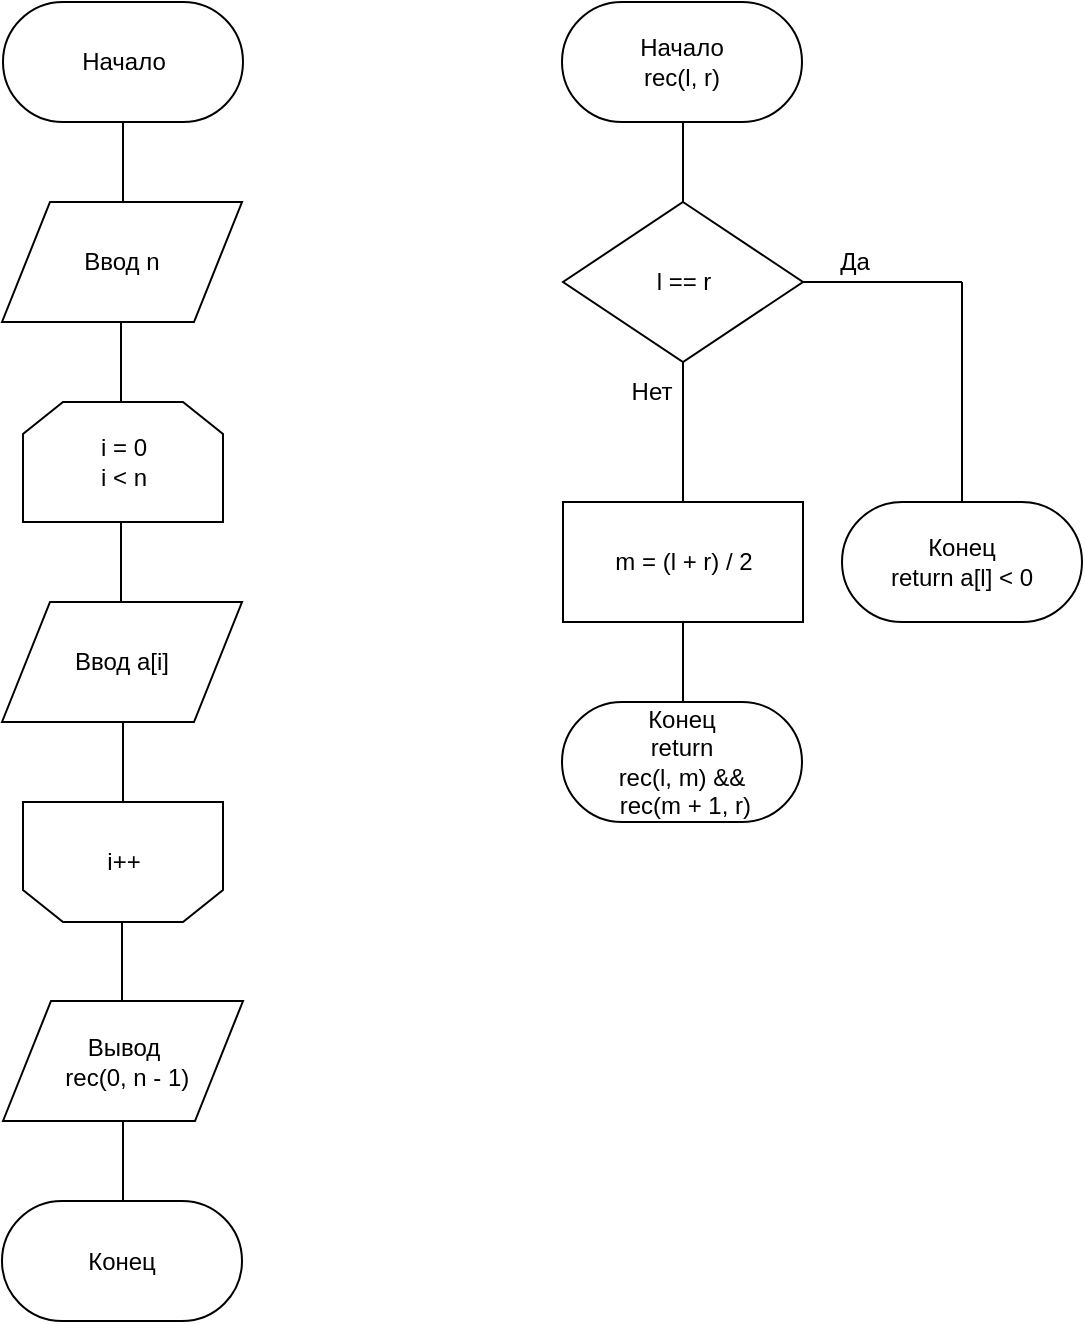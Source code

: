 <mxfile version="12.2.0" type="github" pages="1">
  <diagram id="WbPx-IhgewJgcE8NN0N6" name="Page-1">
    <mxGraphModel dx="1059" dy="1689" grid="1" gridSize="10" guides="1" tooltips="1" connect="1" arrows="1" fold="1" page="1" pageScale="1" pageWidth="850" pageHeight="1100" math="0" shadow="0">
      <root>
        <mxCell id="0"/>
        <mxCell id="1" parent="0"/>
        <mxCell id="jTqmtQyqtmNAkOogNI_a-1" value="Начало" style="rounded=1;whiteSpace=wrap;html=1;arcSize=50;" parent="1" vertex="1">
          <mxGeometry x="80.5" y="-1060" width="120" height="60" as="geometry"/>
        </mxCell>
        <mxCell id="jTqmtQyqtmNAkOogNI_a-2" value="" style="endArrow=none;html=1;entryX=0.5;entryY=1;entryDx=0;entryDy=0;exitX=0.5;exitY=0;exitDx=0;exitDy=0;" parent="1" edge="1">
          <mxGeometry width="50" height="50" relative="1" as="geometry">
            <mxPoint x="140.5" y="-960" as="sourcePoint"/>
            <mxPoint x="140.5" y="-1000" as="targetPoint"/>
          </mxGeometry>
        </mxCell>
        <mxCell id="jTqmtQyqtmNAkOogNI_a-3" value="i = 0&lt;br&gt;i &amp;lt; n" style="shape=loopLimit;whiteSpace=wrap;html=1;" parent="1" vertex="1">
          <mxGeometry x="90.5" y="-860" width="100" height="60" as="geometry"/>
        </mxCell>
        <mxCell id="jTqmtQyqtmNAkOogNI_a-4" value="" style="endArrow=none;html=1;entryX=0.5;entryY=1;entryDx=0;entryDy=0;exitX=0.5;exitY=0;exitDx=0;exitDy=0;" parent="1" edge="1">
          <mxGeometry width="50" height="50" relative="1" as="geometry">
            <mxPoint x="140.5" y="-660" as="sourcePoint"/>
            <mxPoint x="140.5" y="-700" as="targetPoint"/>
          </mxGeometry>
        </mxCell>
        <mxCell id="jTqmtQyqtmNAkOogNI_a-6" value="Ввод n" style="shape=parallelogram;perimeter=parallelogramPerimeter;whiteSpace=wrap;html=1;" parent="1" vertex="1">
          <mxGeometry x="80" y="-960" width="120" height="60" as="geometry"/>
        </mxCell>
        <mxCell id="jTqmtQyqtmNAkOogNI_a-7" value="" style="endArrow=none;html=1;entryX=0.5;entryY=1;entryDx=0;entryDy=0;exitX=0.5;exitY=0;exitDx=0;exitDy=0;" parent="1" edge="1">
          <mxGeometry width="50" height="50" relative="1" as="geometry">
            <mxPoint x="139.5" y="-860.0" as="sourcePoint"/>
            <mxPoint x="139.5" y="-900.0" as="targetPoint"/>
          </mxGeometry>
        </mxCell>
        <mxCell id="jTqmtQyqtmNAkOogNI_a-9" value="" style="endArrow=none;html=1;entryX=0.5;entryY=1;entryDx=0;entryDy=0;exitX=0.5;exitY=0;exitDx=0;exitDy=0;" parent="1" edge="1">
          <mxGeometry width="50" height="50" relative="1" as="geometry">
            <mxPoint x="139.5" y="-760.0" as="sourcePoint"/>
            <mxPoint x="139.5" y="-800.0" as="targetPoint"/>
          </mxGeometry>
        </mxCell>
        <mxCell id="jTqmtQyqtmNAkOogNI_a-10" value="i++" style="shape=loopLimit;whiteSpace=wrap;html=1;rounded=0;shadow=0;comic=0;gradientColor=none;align=center;rotation=0;direction=west;" parent="1" vertex="1">
          <mxGeometry x="90.5" y="-660" width="100" height="60" as="geometry"/>
        </mxCell>
        <mxCell id="jTqmtQyqtmNAkOogNI_a-11" value="Ввод a[i]" style="shape=parallelogram;perimeter=parallelogramPerimeter;whiteSpace=wrap;html=1;" parent="1" vertex="1">
          <mxGeometry x="80" y="-760" width="120" height="60" as="geometry"/>
        </mxCell>
        <mxCell id="jTqmtQyqtmNAkOogNI_a-12" value="Начало&lt;br&gt;rec(l, r)" style="rounded=1;whiteSpace=wrap;html=1;arcSize=50;" parent="1" vertex="1">
          <mxGeometry x="360" y="-1060" width="120" height="60" as="geometry"/>
        </mxCell>
        <mxCell id="jTqmtQyqtmNAkOogNI_a-15" value="Конец&lt;br&gt;return&lt;br&gt;rec(l, m) &amp;amp;&amp;amp;&lt;br&gt;&amp;nbsp;rec(m + 1, r)" style="rounded=1;whiteSpace=wrap;html=1;arcSize=50;" parent="1" vertex="1">
          <mxGeometry x="360" y="-710" width="120" height="60" as="geometry"/>
        </mxCell>
        <mxCell id="jTqmtQyqtmNAkOogNI_a-16" value="l == r" style="rhombus;whiteSpace=wrap;html=1;rounded=0;shadow=0;comic=0;gradientColor=none;align=center;" parent="1" vertex="1">
          <mxGeometry x="360.5" y="-960" width="120" height="80" as="geometry"/>
        </mxCell>
        <mxCell id="jTqmtQyqtmNAkOogNI_a-17" value="" style="endArrow=none;html=1;entryX=0.5;entryY=1;entryDx=0;entryDy=0;exitX=0.5;exitY=0;exitDx=0;exitDy=0;" parent="1" edge="1">
          <mxGeometry width="50" height="50" relative="1" as="geometry">
            <mxPoint x="420.5" y="-960" as="sourcePoint"/>
            <mxPoint x="420.5" y="-1000" as="targetPoint"/>
          </mxGeometry>
        </mxCell>
        <mxCell id="jTqmtQyqtmNAkOogNI_a-18" value="" style="endArrow=none;html=1;entryX=1;entryY=0.5;entryDx=0;entryDy=0;" parent="1" target="jTqmtQyqtmNAkOogNI_a-16" edge="1">
          <mxGeometry width="50" height="50" relative="1" as="geometry">
            <mxPoint x="560" y="-920" as="sourcePoint"/>
            <mxPoint x="410.5" y="-680" as="targetPoint"/>
          </mxGeometry>
        </mxCell>
        <mxCell id="jTqmtQyqtmNAkOogNI_a-19" value="" style="endArrow=none;html=1;entryX=0.5;entryY=1;entryDx=0;entryDy=0;" parent="1" edge="1">
          <mxGeometry width="50" height="50" relative="1" as="geometry">
            <mxPoint x="560" y="-810" as="sourcePoint"/>
            <mxPoint x="560.0" y="-920" as="targetPoint"/>
          </mxGeometry>
        </mxCell>
        <mxCell id="jTqmtQyqtmNAkOogNI_a-21" value="Да" style="text;html=1;resizable=0;autosize=1;align=center;verticalAlign=middle;points=[];fillColor=none;strokeColor=none;rounded=0;" parent="1" vertex="1">
          <mxGeometry x="490.5" y="-940" width="30" height="20" as="geometry"/>
        </mxCell>
        <mxCell id="jTqmtQyqtmNAkOogNI_a-22" value="Нет" style="text;html=1;strokeColor=none;fillColor=none;align=center;verticalAlign=middle;whiteSpace=wrap;rounded=0;" parent="1" vertex="1">
          <mxGeometry x="390" y="-875" width="30" height="20" as="geometry"/>
        </mxCell>
        <mxCell id="jTqmtQyqtmNAkOogNI_a-23" value="" style="endArrow=none;html=1;entryX=0.5;entryY=1;entryDx=0;entryDy=0;exitX=0.5;exitY=0;exitDx=0;exitDy=0;" parent="1" source="jTqmtQyqtmNAkOogNI_a-27" edge="1">
          <mxGeometry width="50" height="50" relative="1" as="geometry">
            <mxPoint x="421" y="-820" as="sourcePoint"/>
            <mxPoint x="420.5" y="-880" as="targetPoint"/>
          </mxGeometry>
        </mxCell>
        <mxCell id="jTqmtQyqtmNAkOogNI_a-27" value="m = (l + r) / 2" style="rounded=0;whiteSpace=wrap;html=1;" parent="1" vertex="1">
          <mxGeometry x="360.5" y="-810" width="120" height="60" as="geometry"/>
        </mxCell>
        <mxCell id="jTqmtQyqtmNAkOogNI_a-28" value="" style="endArrow=none;html=1;entryX=0.5;entryY=1;entryDx=0;entryDy=0;exitX=0.5;exitY=0;exitDx=0;exitDy=0;" parent="1" edge="1">
          <mxGeometry width="50" height="50" relative="1" as="geometry">
            <mxPoint x="420.5" y="-710" as="sourcePoint"/>
            <mxPoint x="420.5" y="-750" as="targetPoint"/>
          </mxGeometry>
        </mxCell>
        <mxCell id="jTqmtQyqtmNAkOogNI_a-32" value="" style="endArrow=none;html=1;entryX=0.5;entryY=1;entryDx=0;entryDy=0;exitX=0.5;exitY=0;exitDx=0;exitDy=0;" parent="1" edge="1">
          <mxGeometry width="50" height="50" relative="1" as="geometry">
            <mxPoint x="140" y="-560.5" as="sourcePoint"/>
            <mxPoint x="140.0" y="-600.5" as="targetPoint"/>
          </mxGeometry>
        </mxCell>
        <mxCell id="jTqmtQyqtmNAkOogNI_a-33" value="Вывод&lt;br&gt;&amp;nbsp;rec(0, n - 1)" style="shape=parallelogram;perimeter=parallelogramPerimeter;whiteSpace=wrap;html=1;" parent="1" vertex="1">
          <mxGeometry x="80.5" y="-560.5" width="120" height="60" as="geometry"/>
        </mxCell>
        <mxCell id="jTqmtQyqtmNAkOogNI_a-34" value="Конец" style="rounded=1;whiteSpace=wrap;html=1;arcSize=50;" parent="1" vertex="1">
          <mxGeometry x="80" y="-460.5" width="120" height="60" as="geometry"/>
        </mxCell>
        <mxCell id="jTqmtQyqtmNAkOogNI_a-35" value="" style="endArrow=none;html=1;entryX=0.5;entryY=1;entryDx=0;entryDy=0;exitX=0.5;exitY=0;exitDx=0;exitDy=0;" parent="1" edge="1">
          <mxGeometry width="50" height="50" relative="1" as="geometry">
            <mxPoint x="140.5" y="-460" as="sourcePoint"/>
            <mxPoint x="140.5" y="-500" as="targetPoint"/>
          </mxGeometry>
        </mxCell>
        <mxCell id="aVAawzaWkRIf3hp9aFDN-1" value="Конец&lt;br&gt;return&amp;nbsp;a[l] &amp;lt; 0" style="rounded=1;whiteSpace=wrap;html=1;arcSize=50;" vertex="1" parent="1">
          <mxGeometry x="500" y="-810" width="120" height="60" as="geometry"/>
        </mxCell>
      </root>
    </mxGraphModel>
  </diagram>
</mxfile>
